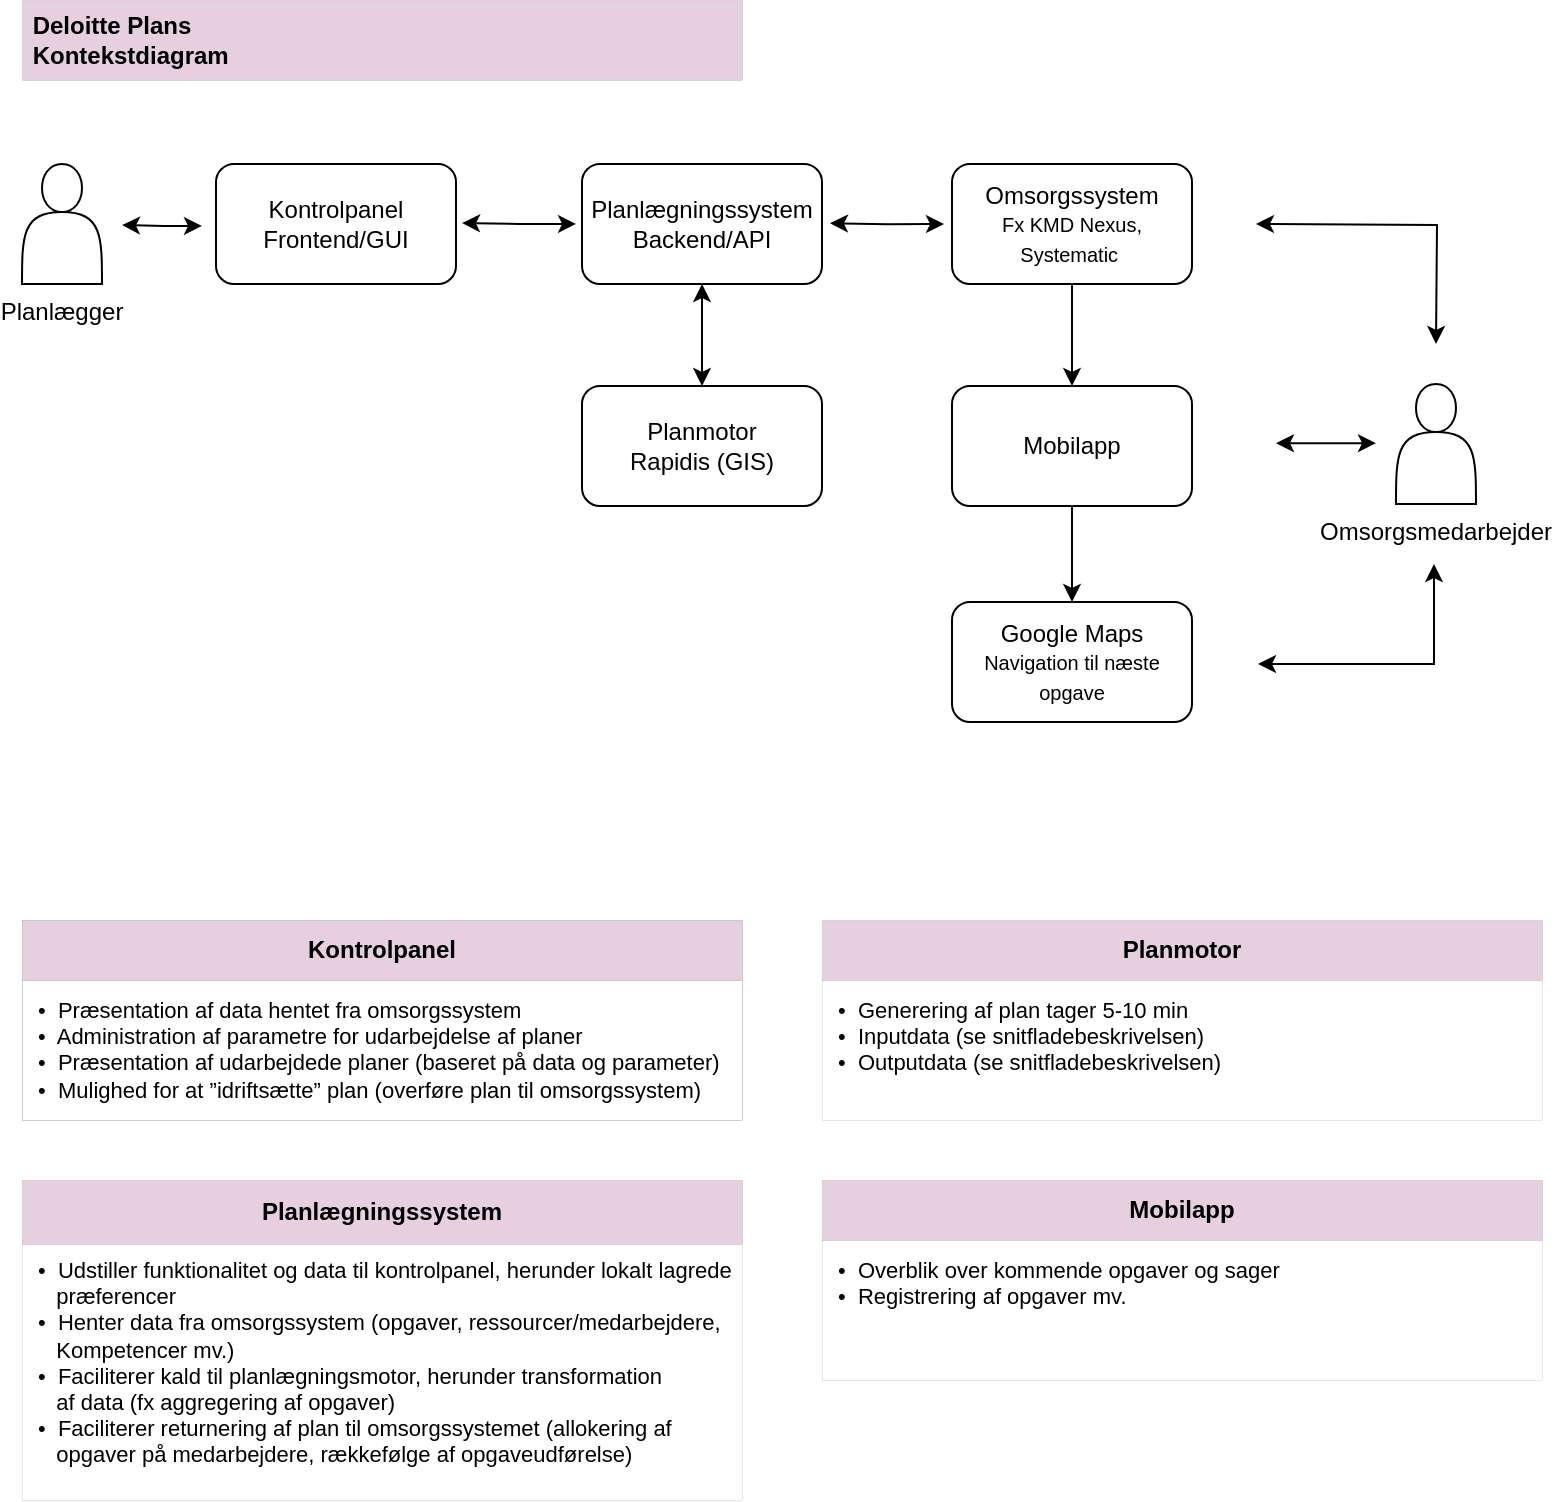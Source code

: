 <mxfile version="26.0.14">
  <diagram name="Page-1" id="dHLGTguul6BB3BgVsBMF">
    <mxGraphModel dx="1803" dy="962" grid="1" gridSize="10" guides="1" tooltips="1" connect="1" arrows="1" fold="1" page="1" pageScale="1" pageWidth="827" pageHeight="1169" math="0" shadow="0">
      <root>
        <mxCell id="0" />
        <mxCell id="1" parent="0" />
        <mxCell id="lqz_EEA4dAWb-DeIXNUe-2" value="Planlægger" style="shape=actor;whiteSpace=wrap;html=1;labelPosition=center;verticalLabelPosition=bottom;align=center;verticalAlign=top;" vertex="1" parent="1">
          <mxGeometry x="40" y="122" width="40" height="60" as="geometry" />
        </mxCell>
        <mxCell id="lqz_EEA4dAWb-DeIXNUe-3" value="Kontrolpanel&lt;div&gt;Frontend/GUI&lt;/div&gt;" style="rounded=1;whiteSpace=wrap;html=1;" vertex="1" parent="1">
          <mxGeometry x="137" y="122" width="120" height="60" as="geometry" />
        </mxCell>
        <mxCell id="lqz_EEA4dAWb-DeIXNUe-6" value="" style="edgeStyle=orthogonalEdgeStyle;rounded=0;orthogonalLoop=1;jettySize=auto;html=1;startArrow=classic;startFill=1;" edge="1" parent="1" source="lqz_EEA4dAWb-DeIXNUe-4" target="lqz_EEA4dAWb-DeIXNUe-5">
          <mxGeometry relative="1" as="geometry" />
        </mxCell>
        <mxCell id="lqz_EEA4dAWb-DeIXNUe-4" value="Planlægningssystem&lt;div&gt;Backend/API&lt;/div&gt;" style="rounded=1;whiteSpace=wrap;html=1;" vertex="1" parent="1">
          <mxGeometry x="320" y="122" width="120" height="60" as="geometry" />
        </mxCell>
        <mxCell id="lqz_EEA4dAWb-DeIXNUe-5" value="Planmotor&lt;div&gt;Rapidis (GIS)&lt;/div&gt;" style="whiteSpace=wrap;html=1;rounded=1;" vertex="1" parent="1">
          <mxGeometry x="320" y="233" width="120" height="60" as="geometry" />
        </mxCell>
        <mxCell id="lqz_EEA4dAWb-DeIXNUe-11" value="" style="edgeStyle=orthogonalEdgeStyle;rounded=0;orthogonalLoop=1;jettySize=auto;html=1;" edge="1" parent="1" source="lqz_EEA4dAWb-DeIXNUe-7" target="lqz_EEA4dAWb-DeIXNUe-8">
          <mxGeometry relative="1" as="geometry" />
        </mxCell>
        <mxCell id="lqz_EEA4dAWb-DeIXNUe-7" value="Omsorgssystem&lt;div&gt;&lt;font style=&quot;font-size: 10px;&quot;&gt;Fx KMD Nexus, Systematic&amp;nbsp;&lt;/font&gt;&lt;/div&gt;" style="rounded=1;whiteSpace=wrap;html=1;" vertex="1" parent="1">
          <mxGeometry x="505" y="122" width="120" height="60" as="geometry" />
        </mxCell>
        <mxCell id="lqz_EEA4dAWb-DeIXNUe-10" value="" style="edgeStyle=orthogonalEdgeStyle;rounded=0;orthogonalLoop=1;jettySize=auto;html=1;" edge="1" parent="1" source="lqz_EEA4dAWb-DeIXNUe-8" target="lqz_EEA4dAWb-DeIXNUe-9">
          <mxGeometry relative="1" as="geometry" />
        </mxCell>
        <mxCell id="lqz_EEA4dAWb-DeIXNUe-8" value="Mobilapp" style="rounded=1;whiteSpace=wrap;html=1;" vertex="1" parent="1">
          <mxGeometry x="505" y="233" width="120" height="60" as="geometry" />
        </mxCell>
        <mxCell id="lqz_EEA4dAWb-DeIXNUe-9" value="Google Maps&lt;div&gt;&lt;font style=&quot;font-size: 10px;&quot;&gt;Navigation til næste opgave&lt;/font&gt;&lt;/div&gt;" style="rounded=1;whiteSpace=wrap;html=1;" vertex="1" parent="1">
          <mxGeometry x="505" y="341" width="120" height="60" as="geometry" />
        </mxCell>
        <mxCell id="lqz_EEA4dAWb-DeIXNUe-28" value="" style="edgeStyle=orthogonalEdgeStyle;rounded=0;orthogonalLoop=1;jettySize=auto;html=1;startArrow=classic;startFill=1;" edge="1" parent="1">
          <mxGeometry relative="1" as="geometry">
            <mxPoint x="746" y="322" as="sourcePoint" />
            <mxPoint x="658" y="372" as="targetPoint" />
            <Array as="points">
              <mxPoint x="746" y="372" />
            </Array>
          </mxGeometry>
        </mxCell>
        <mxCell id="lqz_EEA4dAWb-DeIXNUe-12" value="Omsorgsmedarbejder" style="shape=actor;whiteSpace=wrap;html=1;labelPosition=center;verticalLabelPosition=bottom;align=center;verticalAlign=top;" vertex="1" parent="1">
          <mxGeometry x="727" y="232" width="40" height="60" as="geometry" />
        </mxCell>
        <mxCell id="lqz_EEA4dAWb-DeIXNUe-22" value="" style="edgeStyle=orthogonalEdgeStyle;rounded=0;orthogonalLoop=1;jettySize=auto;html=1;startArrow=classic;startFill=1;" edge="1" parent="1">
          <mxGeometry relative="1" as="geometry">
            <mxPoint x="444" y="151.58" as="sourcePoint" />
            <mxPoint x="501" y="152" as="targetPoint" />
          </mxGeometry>
        </mxCell>
        <mxCell id="lqz_EEA4dAWb-DeIXNUe-23" value="" style="edgeStyle=orthogonalEdgeStyle;rounded=0;orthogonalLoop=1;jettySize=auto;html=1;startArrow=classic;startFill=1;strokeColor=default;curved=0;" edge="1" parent="1">
          <mxGeometry relative="1" as="geometry">
            <mxPoint x="90" y="152.54" as="sourcePoint" />
            <mxPoint x="130" y="152.96" as="targetPoint" />
          </mxGeometry>
        </mxCell>
        <mxCell id="lqz_EEA4dAWb-DeIXNUe-24" value="" style="edgeStyle=orthogonalEdgeStyle;rounded=0;orthogonalLoop=1;jettySize=auto;html=1;startArrow=classic;startFill=1;" edge="1" parent="1">
          <mxGeometry relative="1" as="geometry">
            <mxPoint x="260" y="151.52" as="sourcePoint" />
            <mxPoint x="317" y="151.94" as="targetPoint" />
          </mxGeometry>
        </mxCell>
        <mxCell id="lqz_EEA4dAWb-DeIXNUe-25" value="" style="edgeStyle=orthogonalEdgeStyle;rounded=0;orthogonalLoop=1;jettySize=auto;html=1;startArrow=classic;startFill=1;" edge="1" parent="1">
          <mxGeometry relative="1" as="geometry">
            <mxPoint x="657" y="152" as="sourcePoint" />
            <mxPoint x="747" y="212" as="targetPoint" />
          </mxGeometry>
        </mxCell>
        <mxCell id="lqz_EEA4dAWb-DeIXNUe-26" value="" style="edgeStyle=orthogonalEdgeStyle;rounded=0;orthogonalLoop=1;jettySize=auto;html=1;startArrow=classic;startFill=1;" edge="1" parent="1">
          <mxGeometry relative="1" as="geometry">
            <mxPoint x="667" y="261.58" as="sourcePoint" />
            <mxPoint x="717" y="261.58" as="targetPoint" />
          </mxGeometry>
        </mxCell>
        <mxCell id="lqz_EEA4dAWb-DeIXNUe-51" value="" style="group;strokeColor=#000000;strokeWidth=0;" vertex="1" connectable="0" parent="1">
          <mxGeometry x="40" y="500" width="360" height="100" as="geometry" />
        </mxCell>
        <mxCell id="lqz_EEA4dAWb-DeIXNUe-49" value="•  Præsentation af data hentet fra omsorgssystem&#xa;•  Administration af parametre for udarbejdelse af planer&#xa;•  Præsentation af udarbejdede planer (baseret på data og parameter)&#xa;•  Mulighed for at ”idriftsætte” plan (overføre plan til omsorgssystem)" style="text;whiteSpace=wrap;strokeColor=#000000;fontSize=11;spacing=4;spacingLeft=4;strokeWidth=0;" vertex="1" parent="lqz_EEA4dAWb-DeIXNUe-51">
          <mxGeometry y="30" width="360" height="70" as="geometry" />
        </mxCell>
        <mxCell id="lqz_EEA4dAWb-DeIXNUe-50" value="Kontrolpanel" style="text;whiteSpace=wrap;strokeColor=#000000;fontStyle=1;fillColor=#E6D0DE;fillStyle=solid;labelPosition=center;verticalLabelPosition=middle;align=center;verticalAlign=middle;strokeWidth=0;" vertex="1" parent="lqz_EEA4dAWb-DeIXNUe-51">
          <mxGeometry width="360" height="30" as="geometry" />
        </mxCell>
        <mxCell id="lqz_EEA4dAWb-DeIXNUe-58" value="" style="group" vertex="1" connectable="0" parent="1">
          <mxGeometry x="440" y="630" width="360" height="100" as="geometry" />
        </mxCell>
        <mxCell id="lqz_EEA4dAWb-DeIXNUe-57" value="Mobilapp" style="text;whiteSpace=wrap;strokeColor=default;fontStyle=1;fillColor=#E6D0DE;fillStyle=solid;labelPosition=center;verticalLabelPosition=middle;align=center;verticalAlign=middle;strokeWidth=0;" vertex="1" parent="lqz_EEA4dAWb-DeIXNUe-58">
          <mxGeometry width="360" height="30" as="geometry" />
        </mxCell>
        <mxCell id="lqz_EEA4dAWb-DeIXNUe-56" value="•  Overblik over kommende opgaver og sager&#xa;•  Registrering af opgaver mv. " style="text;whiteSpace=wrap;strokeColor=#000000;fontSize=11;fontFamily=Helvetica;spacingTop=0;spacing=4;spacingLeft=4;strokeWidth=0;fillColor=default;" vertex="1" parent="lqz_EEA4dAWb-DeIXNUe-58">
          <mxGeometry y="30" width="360" height="70" as="geometry" />
        </mxCell>
        <mxCell id="lqz_EEA4dAWb-DeIXNUe-59" value="" style="group" vertex="1" connectable="0" parent="1">
          <mxGeometry x="40" y="630" width="360" height="160" as="geometry" />
        </mxCell>
        <mxCell id="lqz_EEA4dAWb-DeIXNUe-53" value="•  Udstiller funktionalitet og data til kontrolpanel, herunder lokalt lagrede&#xa;   præferencer&#xa;•  Henter data fra omsorgssystem (opgaver, ressourcer/medarbejdere, &#xa;   Kompetencer mv.)&#xa;•  Faciliterer kald til planlægningsmotor, herunder transformation&#xa;   af data (fx aggregering af opgaver)&#xa;•  Faciliterer returnering af plan til omsorgssystemet (allokering af&#xa;   opgaver på medarbejdere, rækkefølge af opgaveudførelse)" style="text;whiteSpace=wrap;strokeColor=#000000;fontSize=11;spacing=4;spacingLeft=4;strokeWidth=0;" vertex="1" parent="lqz_EEA4dAWb-DeIXNUe-59">
          <mxGeometry y="30.106" width="360" height="129.894" as="geometry" />
        </mxCell>
        <mxCell id="lqz_EEA4dAWb-DeIXNUe-54" value="Planlægningssystem" style="text;whiteSpace=wrap;strokeColor=#000000;fontStyle=1;fillColor=#E6D0DE;fillStyle=solid;labelPosition=center;verticalLabelPosition=middle;align=center;verticalAlign=middle;strokeWidth=0;" vertex="1" parent="lqz_EEA4dAWb-DeIXNUe-59">
          <mxGeometry width="360" height="32" as="geometry" />
        </mxCell>
        <mxCell id="lqz_EEA4dAWb-DeIXNUe-60" value="" style="group" vertex="1" connectable="0" parent="1">
          <mxGeometry x="40" y="40" width="360" height="100" as="geometry" />
        </mxCell>
        <mxCell id="lqz_EEA4dAWb-DeIXNUe-61" value=" Deloitte Plans&#xa; Kontekstdiagram" style="text;whiteSpace=wrap;strokeColor=default;fontStyle=1;fillColor=#E6D0DE;fillStyle=solid;labelPosition=center;verticalLabelPosition=middle;align=left;verticalAlign=middle;strokeWidth=0;" vertex="1" parent="lqz_EEA4dAWb-DeIXNUe-60">
          <mxGeometry width="360" height="40" as="geometry" />
        </mxCell>
        <mxCell id="lqz_EEA4dAWb-DeIXNUe-63" value="" style="group" vertex="1" connectable="0" parent="1">
          <mxGeometry x="440" y="500" width="360" height="100" as="geometry" />
        </mxCell>
        <mxCell id="lqz_EEA4dAWb-DeIXNUe-64" value="Planmotor" style="text;whiteSpace=wrap;strokeColor=default;fontStyle=1;fillColor=#E6D0DE;fillStyle=solid;labelPosition=center;verticalLabelPosition=middle;align=center;verticalAlign=middle;strokeWidth=0;" vertex="1" parent="lqz_EEA4dAWb-DeIXNUe-63">
          <mxGeometry width="360" height="30" as="geometry" />
        </mxCell>
        <mxCell id="lqz_EEA4dAWb-DeIXNUe-65" value="•  Generering af plan tager 5-10 min&#xa;•  Inputdata (se snitfladebeskrivelsen)&#xa;•  Outputdata (se snitfladebeskrivelsen)" style="text;whiteSpace=wrap;strokeColor=#000000;fontSize=11;fontFamily=Helvetica;spacingTop=0;spacing=4;spacingLeft=4;strokeWidth=0;fillColor=default;" vertex="1" parent="lqz_EEA4dAWb-DeIXNUe-63">
          <mxGeometry y="30" width="360" height="70" as="geometry" />
        </mxCell>
      </root>
    </mxGraphModel>
  </diagram>
</mxfile>
